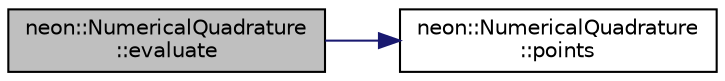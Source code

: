 digraph "neon::NumericalQuadrature::evaluate"
{
 // INTERACTIVE_SVG=YES
  edge [fontname="Helvetica",fontsize="10",labelfontname="Helvetica",labelfontsize="10"];
  node [fontname="Helvetica",fontsize="10",shape=record];
  rankdir="LR";
  Node2 [label="neon::NumericalQuadrature\l::evaluate",height=0.2,width=0.4,color="black", fillcolor="grey75", style="filled", fontcolor="black"];
  Node2 -> Node3 [color="midnightblue",fontsize="10",style="solid",fontname="Helvetica"];
  Node3 [label="neon::NumericalQuadrature\l::points",height=0.2,width=0.4,color="black", fillcolor="white", style="filled",URL="$classneon_1_1NumericalQuadrature.html#aed7176a5ad2e2c75aa96eb9a41f4dfb6"];
}
